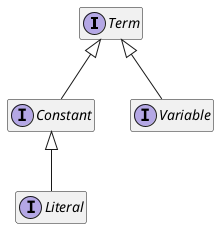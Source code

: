 @startuml
hide empty members

interface Term
interface Constant
interface Variable
interface Literal

Term <|-- Constant
Term <|-- Variable
Constant <|-- Literal

@enduml
